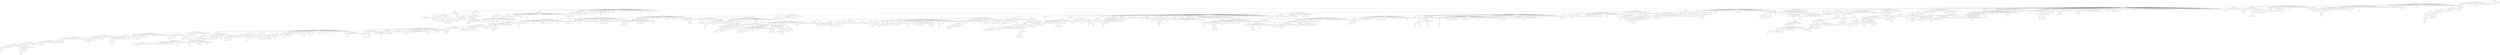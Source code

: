 strict graph "" {
	5228 -- 893;
	5228 -- 3569;
	5228 -- 5522;
	5228 -- 1415;
	5228 -- 509;
	893 -- 4608;
	893 -- 4636;
	893 -- 3653;
	893 -- 5691;
	893 -- 3951;
	893 -- 123;
	893 -- 4878;
	893 -- 5699;
	893 -- 1124;
	893 -- 1003;
	893 -- 2294;
	893 -- 4661;
	893 -- 2397;
	893 -- 4549;
	893 -- 4916;
	893 -- 4257;
	893 -- 532;
	4608 -- 1963;
	4608 -- 2128;
	4608 -- 5358;
	4608 -- 2200;
	4608 -- 4560;
	4608 -- 3823;
	4608 -- 83;
	4608 -- 750;
	4608 -- 5718;
	4608 -- 811;
	4608 -- 1044;
	4608 -- 3302;
	4608 -- 3166;
	4608 -- 5582;
	4608 -- 1463;
	4608 -- 42;
	4608 -- 1679;
	4608 -- 5340;
	4608 -- 4391;
	4608 -- 4350;
	4608 -- 1780;
	4608 -- 1718;
	4608 -- 3855;
	4608 -- 1807;
	4608 -- 1799;
	4608 -- 3205;
	4608 -- 1535;
	4608 -- 1559;
	4608 -- 612;
	4608 -- 5273;
	4608 -- 157;
	4608 -- 2678;
	4608 -- 2831;
	4608 -- 4939;
	4608 -- 44;
	4608 -- 4020;
	4608 -- 1539;
	1963 -- 5607;
	1963 -- 2409;
	1963 -- 2168;
	1963 -- 5873;
	1963 -- 3726;
	1963 -- 4538;
	1963 -- 1128;
	1963 -- 1248;
	1963 -- 2099;
	1963 -- 2922;
	1963 -- 710;
	1963 -- 2315;
	1963 -- 3906;
	1963 -- 740;
	1963 -- 939;
	1963 -- 2612;
	1963 -- 2364;
	1963 -- 2662;
	1963 -- 5235;
	1963 -- 4570;
	1963 -- 2377;
	1963 -- 436;
	1963 -- 39;
	1963 -- 5629;
	5607 -- 3259;
	5607 -- 1884;
	5607 -- 1853;
	5607 -- 2092;
	5607 -- 773;
	5607 -- 4019;
	5607 -- 5397;
	5607 -- 3265;
	5607 -- 3139;
	5607 -- 4236;
	5607 -- 2211;
	5607 -- 3618;
	5607 -- 3540;
	5607 -- 254;
	5607 -- 3900;
	5607 -- 5849;
	5607 -- 5387;
	5607 -- 1483;
	5607 -- 3317;
	5607 -- 2948;
	5607 -- 4949;
	5607 -- 3451;
	5607 -- 1866;
	5607 -- 3358;
	5607 -- 576;
	5607 -- 4797;
	5607 -- 5909;
	5607 -- 4203;
	5607 -- 133;
	5607 -- 5671;
	5607 -- 1192;
	5607 -- 140;
	5607 -- 1174;
	5607 -- 1257;
	5607 -- 3758;
	5607 -- 3185;
	5607 -- 4644;
	5607 -- 4591;
	5607 -- 5760;
	5607 -- 4589;
	5607 -- 1479;
	5607 -- 864;
	5607 -- 4272;
	5607 -- 5753;
	5607 -- 872;
	5607 -- 4677;
	5607 -- 2757;
	5607 -- 1054;
	5607 -- 4050;
	5607 -- 3611;
	5607 -- 2074;
	5607 -- 5559;
	5607 -- 170;
	5607 -- 5787;
	5607 -- 1850;
	5607 -- 3656;
	5607 -- 2945;
	5607 -- 5180;
	5607 -- 2992;
	5607 -- 5367;
	5607 -- 4673;
	5607 -- 5046;
	5607 -- 5326;
	5607 -- 3158;
	5607 -- 5207;
	5607 -- 3975;
	5607 -- 2170;
	5607 -- 4957;
	5607 -- 1022;
	5607 -- 1165;
	5607 -- 935;
	5607 -- 200;
	5607 -- 5167;
	5607 -- 2946;
	5607 -- 3892;
	5607 -- 5742;
	5607 -- 3661;
	5607 -- 7;
	5607 -- 4814;
	5607 -- 1150;
	5607 -- 4765;
	5607 -- 2876;
	5607 -- 2681;
	5607 -- 1355;
	5607 -- 3295;
	5607 -- 465;
	5607 -- 620;
	5607 -- 3046;
	5607 -- 1596;
	5607 -- 5741;
	5607 -- 5016;
	5607 -- 3427;
	5607 -- 2577;
	5607 -- 5353;
	5607 -- 5514;
	5607 -- 1438;
	5607 -- 5259;
	5607 -- 442;
	3259 -- 2491;
	3259 -- 1095;
	3259 -- 2851;
	3259 -- 5271;
	3259 -- 4622;
	3259 -- 5094;
	3259 -- 784;
	3259 -- 1902;
	3259 -- 5597;
	3259 -- 2145;
	3259 -- 5380;
	3259 -- 5657;
	3259 -- 5159;
	3259 -- 2068;
	3259 -- 821;
	3259 -- 5854;
	3259 -- 628;
	3259 -- 5008;
	3259 -- 4325;
	3259 -- 230;
	3259 -- 3685;
	3259 -- 268;
	3259 -- 1182;
	3259 -- 2859;
	3259 -- 2402;
	3259 -- 830;
	3259 -- 3522;
	3259 -- 417;
	3259 -- 429;
	3259 -- 4681;
	3259 -- 3400;
	3259 -- 3035;
	3259 -- 2035;
	3259 -- 584;
	3259 -- 236;
	3259 -- 902;
	3259 -- 5663;
	3259 -- 984;
	3259 -- 4805;
	3259 -- 1901;
	2491 -- 779;
	2491 -- 2763;
	2128 -- 2789;
	2128 -- 3245;
	2128 -- 5391;
	2128 -- 1856;
	2128 -- 4520;
	2128 -- 4098;
	2128 -- 4680;
	2128 -- 3769;
	2128 -- 5496;
	2128 -- 1923;
	2128 -- 2786;
	2128 -- 4682;
	2128 -- 5050;
	2128 -- 5886;
	2128 -- 4379;
	2128 -- 4150;
	2128 -- 4945;
	2128 -- 3911;
	2128 -- 5215;
	2128 -- 2617;
	2128 -- 1687;
	2128 -- 707;
	2128 -- 5411;
	2128 -- 4167;
	2128 -- 3119;
	2128 -- 621;
	2128 -- 3972;
	1884 -- 5121;
	1884 -- 1739;
	1884 -- 2199;
	1884 -- 787;
	1884 -- 1697;
	1884 -- 2476;
	1884 -- 20;
	1884 -- 4155;
	1884 -- 3907;
	1884 -- 5118;
	1884 -- 193;
	1884 -- 1765;
	1884 -- 1031;
	1884 -- 2024;
	1884 -- 1964;
	1884 -- 5134;
	1884 -- 3428;
	1884 -- 4913;
	1884 -- 4884;
	1884 -- 1067;
	1884 -- 5171;
	1884 -- 3974;
	1884 -- 1647;
	1884 -- 5267;
	1884 -- 1074;
	1884 -- 189;
	1884 -- 2059;
	1884 -- 3599;
	1884 -- 4773;
	1884 -- 5601;
	1884 -- 122;
	1884 -- 1266;
	1884 -- 1069;
	1884 -- 664;
	1884 -- 5749;
	1884 -- 4938;
	1884 -- 2512;
	1884 -- 1497;
	5121 -- 1109;
	5121 -- 4813;
	5121 -- 2216;
	5121 -- 1254;
	5121 -- 1281;
	5121 -- 5119;
	5121 -- 5604;
	5121 -- 4128;
	5121 -- 5460;
	5121 -- 1164;
	5121 -- 817;
	5121 -- 844;
	5121 -- 1949;
	5121 -- 4754;
	5121 -- 5773;
	1109 -- 3363;
	1109 -- 2556;
	1109 -- 3068;
	1109 -- 3767;
	1109 -- 1186;
	1109 -- 4072;
	1109 -- 2583;
	1109 -- 5911;
	1109 -- 4943;
	1109 -- 4459;
	1109 -- 4955;
	1109 -- 4288;
	1109 -- 3237;
	1109 -- 1869;
	3363 -- 1828;
	3363 -- 4368;
	3363 -- 1501;
	3363 -- 3492;
	3363 -- 5650;
	3363 -- 4540;
	3363 -- 1181;
	3363 -- 1100;
	3363 -- 619;
	3363 -- 5737;
	3363 -- 1754;
	1828 -- 1268;
	1828 -- 2146;
	1828 -- 3303;
	1828 -- 1681;
	1828 -- 4273;
	1828 -- 2991;
	1828 -- 2675;
	1828 -- 3980;
	1828 -- 4315;
	1828 -- 2433;
	1828 -- 4613;
	1828 -- 5068;
	1828 -- 4559;
	1828 -- 3850;
	1828 -- 5143;
	1828 -- 3628;
	1828 -- 370;
	1828 -- 4817;
	1828 -- 3982;
	1828 -- 375;
	1828 -- 1025;
	1828 -- 3528;
	1828 -- 4731;
	1828 -- 5300;
	1828 -- 75;
	1828 -- 3408;
	1828 -- 3459;
	1268 -- 3491;
	1268 -- 4505;
	1268 -- 2498;
	1268 -- 2239;
	1268 -- 1980;
	1268 -- 1075;
	1268 -- 2969;
	1268 -- 4647;
	1268 -- 2311;
	1268 -- 5543;
	1268 -- 3442;
	1268 -- 5274;
	1268 -- 5499;
	1268 -- 5282;
	1268 -- 2592;
	1268 -- 4643;
	1268 -- 4685;
	1268 -- 4587;
	1268 -- 4146;
	1268 -- 2511;
	1268 -- 5247;
	1268 -- 5512;
	1268 -- 3669;
	1268 -- 353;
	1268 -- 3268;
	1268 -- 4629;
	1268 -- 4413;
	1095 -- 2006;
	1095 -- 4421;
	1095 -- 5251;
	1095 -- 2226;
	1095 -- 1262;
	2006 -- 1573;
	2006 -- 3434;
	2006 -- 2307;
	2006 -- 392;
	2006 -- 956;
	1573 -- 1114;
	1114 -- 3045;
	1114 -- 5032;
	1114 -- 3731;
	1114 -- 2262;
	2556 -- 727;
	2556 -- 2800;
	2556 -- 3627;
	2556 -- 1899;
	2556 -- 2056;
	2556 -- 4085;
	2556 -- 1402;
	2556 -- 5793;
	2556 -- 4436;
	2556 -- 2295;
	2556 -- 2846;
	2556 -- 3936;
	2556 -- 1790;
	2556 -- 3983;
	2556 -- 2029;
	2556 -- 554;
	2556 -- 3137;
	2556 -- 1696;
	2556 -- 1220;
	2556 -- 2825;
	2556 -- 2209;
	2556 -- 491;
	2556 -- 4456;
	2556 -- 3664;
	2556 -- 2826;
	2556 -- 4485;
	2556 -- 1352;
	2556 -- 5162;
	2556 -- 5930;
	2556 -- 2361;
	2556 -- 1741;
	2556 -- 3350;
	2556 -- 1575;
	2556 -- 1050;
	2556 -- 5206;
	2556 -- 1695;
	2556 -- 2236;
	2556 -- 3406;
	2556 -- 618;
	2556 -- 2302;
	2556 -- 1123;
	2556 -- 1922;
	2556 -- 2134;
	2556 -- 2742;
	2556 -- 5877;
	2556 -- 2950;
	2556 -- 77;
	2556 -- 1325;
	2556 -- 3989;
	2556 -- 3493;
	2556 -- 409;
	2556 -- 1393;
	2556 -- 3365;
	2556 -- 3929;
	2556 -- 614;
	2556 -- 1598;
	2556 -- 2731;
	2556 -- 192;
	2556 -- 5096;
	2556 -- 350;
	2556 -- 5554;
	2556 -- 5263;
	2556 -- 5305;
	2556 -- 2238;
	727 -- 3763;
	727 -- 3049;
	727 -- 3407;
	727 -- 1919;
	3763 -- 1513;
	3763 -- 5292;
	3763 -- 1245;
	3763 -- 1070;
	3763 -- 277;
	3763 -- 2362;
	3763 -- 815;
	3763 -- 4219;
	3763 -- 1210;
	3763 -- 2639;
	3763 -- 3308;
	3763 -- 3502;
	3763 -- 3824;
	3763 -- 3402;
	3763 -- 4008;
	3763 -- 128;
	3763 -- 1289;
	3763 -- 501;
	1513 -- 4481;
	1513 -- 2659;
	1513 -- 712;
	4481 -- 4762;
	4481 -- 4658;
	4481 -- 2975;
	4481 -- 4352;
	4481 -- 1279;
	4481 -- 1250;
	4481 -- 1631;
	4481 -- 3359;
	4481 -- 4709;
	4481 -- 4246;
	4481 -- 4922;
	4481 -- 1994;
	4481 -- 2332;
	4481 -- 2225;
	4481 -- 4058;
	4481 -- 929;
	4481 -- 646;
	4481 -- 108;
	4481 -- 3043;
	4481 -- 5648;
	4481 -- 1064;
	4481 -- 5231;
	4762 -- 3098;
	4762 -- 1987;
	4762 -- 1000;
	4762 -- 3164;
	4762 -- 1892;
	4762 -- 4952;
	2800 -- 2683;
	2800 -- 1183;
	2683 -- 28;
	2683 -- 5053;
	2683 -- 199;
	2683 -- 1104;
	2683 -- 4341;
	2683 -- 853;
	3245 -- 1223;
	3245 -- 3352;
	3245 -- 2256;
	3245 -- 4384;
	4505 -- 3942;
	4505 -- 5255;
	4505 -- 3037;
	4505 -- 5455;
	4505 -- 729;
	4505 -- 2385;
	4505 -- 3404;
	4505 -- 1795;
	4505 -- 2139;
	4505 -- 4403;
	4505 -- 169;
	4505 -- 2646;
	4505 -- 318;
	4505 -- 4690;
	4505 -- 16;
	4505 -- 869;
	4505 -- 5937;
	4505 -- 3588;
	4505 -- 1201;
	4505 -- 2634;
	4505 -- 336;
	4505 -- 5475;
	4505 -- 4117;
	4505 -- 1158;
	3942 -- 2388;
	3942 -- 2372;
	3942 -- 5710;
	3942 -- 178;
	3942 -- 5631;
	3942 -- 4189;
	3942 -- 752;
	3942 -- 2250;
	3942 -- 2781;
	2388 -- 5403;
	2388 -- 4504;
	2388 -- 5783;
	2388 -- 652;
	2388 -- 5895;
	2388 -- 3056;
	2388 -- 3482;
	2388 -- 2961;
	2388 -- 1364;
	2388 -- 482;
	2388 -- 5673;
	2388 -- 12;
	2388 -- 3786;
	5403 -- 3596;
	5403 -- 5087;
	5403 -- 1196;
	5403 -- 2874;
	5403 -- 1020;
	5403 -- 1937;
	5403 -- 2833;
	5403 -- 3333;
	5403 -- 229;
	5403 -- 2943;
	5403 -- 3782;
	5403 -- 2784;
	1853 -- 4565;
	1853 -- 2301;
	1853 -- 4718;
	1853 -- 383;
	1853 -- 2889;
	1853 -- 2089;
	1853 -- 478;
	1853 -- 2551;
	1853 -- 4333;
	1853 -- 3080;
	1853 -- 4263;
	1853 -- 2021;
	1853 -- 3689;
	4565 -- 553;
	4565 -- 1241;
	4565 -- 5640;
	4565 -- 5361;
	4565 -- 2546;
	4565 -- 756;
	553 -- 5739;
	553 -- 397;
	5739 -- 1662;
	5739 -- 308;
	5739 -- 928;
	5739 -- 3360;
	5739 -- 2911;
	2851 -- 4603;
	2851 -- 5166;
	2851 -- 24;
	3049 -- 904;
	3049 -- 538;
	3049 -- 5480;
	3049 -- 4785;
	3049 -- 4271;
	3049 -- 2645;
	3049 -- 2194;
	3049 -- 4100;
	3049 -- 4533;
	3049 -- 670;
	904 -- 5181;
	904 -- 5918;
	904 -- 5513;
	904 -- 4615;
	904 -- 1655;
	904 -- 2389;
	5181 -- 2919;
	4813 -- 5226;
	4813 -- 5269;
	4813 -- 2285;
	4813 -- 4829;
	4813 -- 527;
	4813 -- 4222;
	4813 -- 2347;
	4813 -- 4249;
	4813 -- 2489;
	4813 -- 3222;
	4813 -- 4253;
	4813 -- 3962;
	4813 -- 2222;
	4813 -- 477;
	4813 -- 3949;
	4813 -- 5932;
	4813 -- 4446;
	4813 -- 5823;
	4813 -- 4365;
	4813 -- 871;
	4813 -- 4202;
	4813 -- 4152;
	4813 -- 4740;
	5226 -- 3314;
	5226 -- 5125;
	5226 -- 4449;
	5226 -- 2051;
	5226 -- 498;
	5226 -- 291;
	5226 -- 5498;
	5226 -- 2478;
	5226 -- 3938;
	5226 -- 1021;
	5226 -- 1583;
	5226 -- 5299;
	5226 -- 5712;
	5226 -- 4364;
	5226 -- 1118;
	5226 -- 1039;
	5226 -- 4903;
	5226 -- 4370;
	5226 -- 1221;
	5226 -- 2305;
	5226 -- 1492;
	5226 -- 658;
	5226 -- 1931;
	5226 -- 4526;
	5226 -- 1882;
	5226 -- 235;
	5226 -- 2576;
	5226 -- 3195;
	5226 -- 4753;
	5226 -- 2792;
	5226 -- 899;
	5226 -- 888;
	5226 -- 1881;
	5226 -- 2815;
	5226 -- 1742;
	5226 -- 3682;
	5226 -- 1477;
	5226 -- 1612;
	5226 -- 2722;
	5226 -- 3426;
	5226 -- 4712;
	5226 -- 300;
	5226 -- 4343;
	5226 -- 2379;
	3314 -- 3944;
	3314 -- 3018;
	3314 -- 4508;
	3314 -- 5810;
	3314 -- 1846;
	3314 -- 1507;
	3314 -- 2783;
	3314 -- 184;
	3314 -- 4165;
	3314 -- 5703;
	3314 -- 4242;
	3314 -- 4743;
	3314 -- 716;
	3314 -- 4234;
	3314 -- 5939;
	3314 -- 4232;
	3314 -- 862;
	3314 -- 3304;
	3314 -- 3600;
	3314 -- 2462;
	3314 -- 3485;
	3314 -- 3994;
	3314 -- 4855;
	3314 -- 4207;
	3314 -- 965;
	3314 -- 3613;
	3314 -- 209;
	3944 -- 2691;
	3944 -- 1331;
	3944 -- 4825;
	3944 -- 3919;
	3944 -- 4692;
	3944 -- 1694;
	3944 -- 2343;
	3944 -- 3315;
	3944 -- 3114;
	3944 -- 5694;
	3944 -- 4303;
	3944 -- 5106;
	3944 -- 2791;
	3944 -- 3044;
	3944 -- 760;
	3944 -- 5237;
	3944 -- 4129;
	3944 -- 1035;
	3944 -- 282;
	3944 -- 5287;
	3944 -- 4092;
	3944 -- 4897;
	3944 -- 4796;
	3944 -- 1388;
	3944 -- 5692;
	3944 -- 1719;
	2691 -- 578;
	2691 -- 2061;
	2691 -- 3852;
	2691 -- 2107;
	2691 -- 572;
	2691 -- 2907;
	2691 -- 5908;
	2691 -- 4697;
	2691 -- 5643;
	2691 -- 2481;
	2691 -- 5847;
	2691 -- 681;
	2691 -- 3840;
	2691 -- 1385;
	2691 -- 5887;
	2691 -- 1344;
	2691 -- 4662;
	2691 -- 2030;
	2691 -- 5342;
	2691 -- 4063;
	2691 -- 4399;
	2691 -- 1225;
	5292 -- 3834;
	5292 -- 2861;
	5292 -- 5829;
	5292 -- 4397;
	5292 -- 5757;
	5292 -- 502;
	3834 -- 114;
	3834 -- 217;
	3834 -- 4464;
	3834 -- 5354;
	3834 -- 2161;
	1245 -- 2390;
	1245 -- 1376;
	1245 -- 595;
	1245 -- 5063;
	1245 -- 4980;
	1245 -- 5138;
	1245 -- 824;
	1245 -- 208;
	1245 -- 298;
	1245 -- 5182;
	1245 -- 3541;
	1245 -- 5494;
	1245 -- 1304;
	1245 -- 1347;
	1245 -- 4602;
	1245 -- 492;
	1245 -- 1256;
	1245 -- 2259;
	1245 -- 4885;
	1245 -- 3675;
	1245 -- 2869;
	1245 -- 57;
	1245 -- 2201;
	1245 -- 3465;
	1245 -- 2745;
	1245 -- 941;
	1245 -- 1517;
	1245 -- 5724;
	1245 -- 2490;
	1245 -- 1684;
	1245 -- 245;
	1245 -- 1818;
	1245 -- 1005;
	1245 -- 4715;
	2390 -- 4269;
	2390 -- 4506;
	2390 -- 2982;
	2390 -- 1544;
	2390 -- 2005;
	2390 -- 5233;
	4636 -- 981;
	981 -- 4101;
	981 -- 851;
	981 -- 2930;
	981 -- 5022;
	4101 -- 3424;
	4101 -- 3509;
	4101 -- 2520;
	4101 -- 4052;
	4101 -- 3225;
	4101 -- 540;
	3424 -- 5294;
	3424 -- 4417;
	3424 -- 4906;
	3424 -- 987;
	3424 -- 2929;
	3424 -- 1578;
	5294 -- 1858;
	5294 -- 4756;
	1858 -- 665;
	1858 -- 2695;
	1858 -- 2804;
	4658 -- 2248;
	4658 -- 4340;
	4658 -- 3865;
	4658 -- 4554;
	4658 -- 4586;
	4658 -- 317;
	4658 -- 4367;
	4658 -- 2653;
	4658 -- 898;
	4658 -- 2023;
	4658 -- 4768;
	4658 -- 5778;
	2248 -- 2032;
	2092 -- 4593;
	2092 -- 5934;
	2092 -- 2916;
	2092 -- 4708;
	2092 -- 3578;
	2092 -- 4732;
	2092 -- 857;
	2092 -- 5302;
	2092 -- 4892;
	2092 -- 3821;
	2092 -- 3916;
	2092 -- 3172;
	2092 -- 5771;
	2092 -- 3458;
	4593 -- 2535;
	4593 -- 5928;
	2535 -- 5002;
	2535 -- 2371;
	2535 -- 4346;
	2535 -- 5336;
	2535 -- 4730;
	2535 -- 2841;
	2535 -- 334;
	2535 -- 5426;
	2535 -- 466;
	773 -- 352;
	773 -- 3162;
	773 -- 1940;
	773 -- 4648;
	773 -- 4453;
	773 -- 3362;
	773 -- 3387;
	773 -- 632;
	773 -- 4395;
	773 -- 3468;
	773 -- 2124;
	773 -- 5840;
	773 -- 1160;
	773 -- 4317;
	773 -- 2593;
	352 -- 5213;
	352 -- 978;
	352 -- 3188;
	5213 -- 2435;
	5213 -- 1482;
	5213 -- 2740;
	5213 -- 5945;
	5213 -- 2854;
	5213 -- 5365;
	2435 -- 3257;
	2435 -- 5444;
	2435 -- 3867;
	2435 -- 4461;
	2435 -- 5549;
	2435 -- 3878;
	3257 -- 3822;
	3257 -- 2381;
	3257 -- 4958;
	3257 -- 1251;
	3822 -- 423;
	3822 -- 2456;
	3822 -- 1591;
	423 -- 3262;
	423 -- 5900;
	423 -- 463;
	423 -- 5465;
	423 -- 151;
	423 -- 2393;
	423 -- 3965;
	423 -- 2269;
	3262 -- 3181;
	3262 -- 3696;
	3262 -- 1839;
	3262 -- 1313;
	3262 -- 5329;
	3262 -- 5012;
	3262 -- 1566;
	3262 -- 4328;
	5444 -- 3568;
	5444 -- 3364;
	5444 -- 3740;
	5444 -- 4997;
	5444 -- 4742;
	5444 -- 3738;
	5444 -- 480;
	5444 -- 5310;
	5444 -- 1599;
	5444 -- 1447;
	5444 -- 2720;
	3568 -- 5495;
	3568 -- 332;
	3568 -- 4184;
	3568 -- 4839;
	3568 -- 364;
	3568 -- 4260;
	3568 -- 1894;
	5495 -- 1078;
	5495 -- 3143;
	5495 -- 4312;
	5495 -- 5317;
	5495 -- 3373;
	1078 -- 1581;
	1078 -- 5681;
	1078 -- 1470;
	1078 -- 3399;
	1078 -- 3793;
	1078 -- 2944;
	1581 -- 5178;
	1581 -- 1992;
	1581 -- 3518;
	1581 -- 3285;
	1581 -- 3131;
	1581 -- 3244;
	1581 -- 5389;
	1581 -- 3754;
	1581 -- 3341;
	1581 -- 1173;
	1581 -- 5813;
	1581 -- 272;
	1581 -- 5801;
	5178 -- 1485;
	5178 -- 539;
	5178 -- 4212;
	5178 -- 1976;
	5178 -- 2384;
	1485 -- 3232;
	1485 -- 5632;
	1485 -- 2368;
	1485 -- 1405;
	1485 -- 224;
	1485 -- 4529;
	1485 -- 330;
	1485 -- 4042;
	1485 -- 4198;
	1485 -- 2516;
	1485 -- 3161;
	1485 -- 661;
	1485 -- 4133;
	1485 -- 3857;
	1485 -- 1865;
	3232 -- 5227;
	3232 -- 1015;
	3232 -- 3033;
	5227 -- 3759;
	5227 -- 1335;
	5227 -- 3766;
	3759 -- 3156;
	3627 -- 344;
	3627 -- 3531;
	3627 -- 4007;
	344 -- 2459;
	3653 -- 723;
	3596 -- 943;
	3596 -- 3709;
	3596 -- 5339;
	3596 -- 398;
	3596 -- 5433;
	3596 -- 3082;
	3596 -- 218;
	3596 -- 1506;
	3596 -- 1616;
	943 -- 1891;
	943 -- 5606;
	943 -- 3792;
	943 -- 5335;
	943 -- 3787;
	943 -- 1178;
	943 -- 2630;
	943 -- 4874;
	943 -- 1873;
	943 -- 1384;
	943 -- 2306;
	943 -- 1580;
	943 -- 747;
	943 -- 299;
	943 -- 5585;
	943 -- 3112;
	943 -- 2756;
	943 -- 310;
	943 -- 5885;
	943 -- 1006;
	943 -- 2772;
	943 -- 3207;
	943 -- 2509;
	1891 -- 2406;
	1891 -- 1413;
	1891 -- 2560;
	1891 -- 2934;
	1891 -- 204;
	1891 -- 1394;
	1891 -- 5374;
	1891 -- 1941;
	1891 -- 3697;
	1891 -- 3853;
	1891 -- 560;
	1891 -- 1561;
	1891 -- 5306;
	1891 -- 2682;
	1891 -- 4067;
	1891 -- 4049;
	1891 -- 3144;
	1891 -- 4896;
	1891 -- 5382;
	1891 -- 5947;
	1891 -- 5173;
	1891 -- 3819;
	1891 -- 3594;
	1891 -- 53;
	1891 -- 1371;
	1891 -- 5101;
	1891 -- 1900;
	1891 -- 4162;
	1891 -- 903;
	1891 -- 5711;
	1891 -- 4546;
	1891 -- 1641;
	1891 -- 4291;
	1891 -- 5123;
	1891 -- 4873;
	2406 -- 4860;
	2406 -- 1097;
	2406 -- 896;
	2406 -- 1549;
	2406 -- 2461;
	2406 -- 963;
	2406 -- 3370;
	2406 -- 2955;
	2406 -- 2673;
	2406 -- 1244;
	2406 -- 1410;
	2406 -- 1691;
	2406 -- 5709;
	4860 -- 3633;
	4860 -- 906;
	4860 -- 1040;
	4860 -- 2231;
	4860 -- 2123;
	4860 -- 3182;
	4860 -- 5562;
	4860 -- 1379;
	4860 -- 3641;
	4860 -- 4611;
	4860 -- 1323;
	4860 -- 180;
	4860 -- 1502;
	4860 -- 3251;
	4860 -- 3439;
	4860 -- 1920;
	4860 -- 2892;
	4860 -- 5392;
	4860 -- 758;
	3633 -- 3688;
	3633 -- 106;
	3633 -- 4406;
	3633 -- 3389;
	3633 -- 5472;
	3633 -- 1731;
	3633 -- 55;
	3633 -- 2664;
	3633 -- 5942;
	3633 -- 2717;
	3633 -- 4804;
	3633 -- 3147;
	3688 -- 145;
	3688 -- 1101;
	3688 -- 1434;
	3688 -- 3806;
	3688 -- 2344;
	3688 -- 2149;
	3688 -- 4858;
	3688 -- 4051;
	3688 -- 3323;
	3688 -- 3870;
	3688 -- 4416;
	3688 -- 3356;
	3688 -- 662;
	145 -- 3872;
	145 -- 2018;
	145 -- 4545;
	145 -- 559;
	145 -- 5155;
	3872 -- 1231;
	3872 -- 3177;
	3872 -- 1648;
	3872 -- 2318;
	3872 -- 1734;
	3872 -- 2336;
	3872 -- 5698;
	3872 -- 1685;
	3872 -- 4841;
	3872 -- 5727;
	3872 -- 3228;
	3872 -- 5859;
	1231 -- 5399;
	1231 -- 2677;
	1231 -- 2881;
	1231 -- 2070;
	1231 -- 940;
	1231 -- 2503;
	1231 -- 4334;
	1231 -- 4625;
	1231 -- 1606;
	1231 -- 3094;
	5399 -- 3781;
	5399 -- 3959;
	5399 -- 4240;
	5399 -- 5931;
	5399 -- 3861;
	5399 -- 5485;
	5399 -- 1819;
	5399 -- 5055;
	3781 -- 4852;
	3781 -- 2696;
	3781 -- 449;
	3781 -- 3014;
	3781 -- 263;
	4852 -- 568;
	4852 -- 4023;
	3068 -- 1706;
	3068 -- 698;
	3068 -- 2091;
	3068 -- 1540;
	3068 -- 2120;
	3068 -- 4725;
	5166 -- 325;
	5166 -- 3744;
	5166 -- 2832;
	5166 -- 3993;
	5166 -- 5875;
	5166 -- 1522;
	5166 -- 1339;
	5166 -- 5808;
	5166 -- 604;
	5166 -- 3605;
	5166 -- 5443;
	5166 -- 107;
	5166 -- 2506;
	5166 -- 3668;
	5166 -- 3301;
	5166 -- 1280;
	5166 -- 2220;
	5166 -- 439;
	5166 -- 5437;
	5166 -- 483;
	5166 -- 2284;
	5166 -- 5852;
	5166 -- 3055;
	5166 -- 2568;
	5166 -- 1096;
	5166 -- 5279;
	5166 -- 4010;
	5166 -- 4632;
	325 -- 2002;
	325 -- 479;
	325 -- 1800;
	325 -- 3152;
	325 -- 222;
	325 -- 475;
	2002 -- 3170;
	3170 -- 3864;
	3170 -- 4457;
	3170 -- 1908;
	3170 -- 4206;
	3170 -- 485;
	3170 -- 413;
	3170 -- 2040;
	3170 -- 2151;
	3170 -- 2814;
	3170 -- 5148;
	3170 -- 4556;
	3170 -- 5924;
	3170 -- 2486;
	3170 -- 5867;
	3170 -- 4482;
	3170 -- 467;
	3170 -- 2454;
	3170 -- 3564;
	3864 -- 2110;
	3864 -- 675;
	3864 -- 753;
	3864 -- 917;
	3864 -- 2603;
	3864 -- 1727;
	3864 -- 5680;
	3864 -- 1126;
	2110 -- 3461;
	2110 -- 4652;
	4368 -- 2770;
	4368 -- 2333;
	4368 -- 5245;
	4368 -- 2501;
	4368 -- 1053;
	4368 -- 5551;
	4368 -- 3134;
	2770 -- 3591;
	2770 -- 5726;
	2770 -- 1459;
	2770 -- 2867;
	2770 -- 974;
	2770 -- 2440;
	1739 -- 5775;
	1739 -- 1626;
	1739 -- 3976;
	1739 -- 4073;
	1739 -- 3328;
	1739 -- 5569;
	1739 -- 2383;
	5775 -- 312;
	5775 -- 2375;
	5775 -- 1668;
	5775 -- 2729;
	5775 -- 5800;
	5775 -- 2355;
	5775 -- 1214;
	5775 -- 4462;
	5775 -- 4579;
	5775 -- 3444;
	5775 -- 1080;
	5775 -- 679;
	5775 -- 4609;
	5775 -- 4214;
	5775 -- 3061;
	5397 -- 2768;
	5397 -- 2442;
	5397 -- 5515;
	2768 -- 5667;
	2768 -- 979;
	2768 -- 1730;
	1899 -- 2230;
	1899 -- 808;
	1899 -- 4190;
	2230 -- 4068;
	2230 -- 5779;
	2230 -- 5467;
	2230 -- 5442;
	2230 -- 4517;
	2230 -- 886;
	2230 -- 188;
	2230 -- 3034;
	2230 -- 4738;
	4068 -- 391;
	4068 -- 5556;
	4068 -- 2924;
	4068 -- 2808;
	4068 -- 2326;
	4068 -- 1474;
	4068 -- 855;
	4068 -- 4000;
	4068 -- 4186;
	4068 -- 590;
	4068 -- 2670;
	4068 -- 4787;
	4068 -- 4983;
	4068 -- 112;
	4068 -- 290;
	4068 -- 2574;
	4068 -- 1219;
	391 -- 5636;
	391 -- 1088;
	5636 -- 4250;
	5636 -- 5789;
	5636 -- 3877;
	5636 -- 1761;
	5636 -- 250;
	5636 -- 660;
	4250 -- 4961;
	4250 -- 1142;
	4250 -- 4268;
	4250 -- 3614;
	4961 -- 2281;
	4961 -- 1032;
	4961 -- 5218;
	2281 -- 4933;
	2281 -- 3723;
	2281 -- 3293;
	2281 -- 3069;
	2281 -- 4534;
	2281 -- 372;
	1070 -- 3703;
	1070 -- 1110;
	1070 -- 4475;
	1070 -- 5693;
	1070 -- 4910;
	1070 -- 2983;
	1070 -- 2465;
	1070 -- 1404;
	1070 -- 534;
	1070 -- 1628;
	1070 -- 2710;
	3703 -- 4225;
	3703 -- 5564;
	4225 -- 2762;
	4225 -- 2776;
	4225 -- 4407;
	4225 -- 219;
	4225 -- 5583;
	2762 -- 5504;
	2762 -- 2188;
	2762 -- 913;
	2762 -- 759;
	2762 -- 4383;
	2762 -- 1243;
	2762 -- 1586;
	2056 -- 3966;
	3434 -- 3429;
	3434 -- 1643;
	3434 -- 3447;
	3434 -- 5547;
	3434 -- 4145;
	3434 -- 2065;
	3434 -- 2812;
	3434 -- 5370;
	3429 -- 4275;
	3429 -- 1972;
	3429 -- 15;
	2199 -- 3956;
	2199 -- 4119;
	2199 -- 220;
	2199 -- 5471;
	2199 -- 1653;
	3956 -- 3947;
	3956 -- 4057;
	3956 -- 3032;
	3956 -- 1033;
	3956 -- 1443;
	5934 -- 1194;
	5934 -- 4532;
	1331 -- 4243;
	1331 -- 3931;
	1331 -- 2184;
	1331 -- 5593;
	1331 -- 836;
	1331 -- 3318;
	1331 -- 4901;
	1331 -- 233;
	906 -- 919;
	906 -- 2116;
	906 -- 1302;
	906 -- 5683;
	906 -- 4009;
	906 -- 5114;
	906 -- 2034;
	906 -- 2073;
	3744 -- 4598;
	3744 -- 5740;
	3744 -- 1138;
	3744 -- 4592;
	4598 -- 961;
	4825 -- 4388;
	4825 -- 5029;
	4825 -- 3411;
	4825 -- 5205;
	4825 -- 1340;
	4825 -- 1939;
	4825 -- 768;
	4825 -- 714;
	4825 -- 4741;
	4825 -- 1156;
	4388 -- 40;
	4388 -- 905;
	4388 -- 5825;
	4388 -- 2025;
	4388 -- 2187;
	4388 -- 5679;
	4388 -- 3736;
	40 -- 119;
	40 -- 3201;
	40 -- 4704;
	40 -- 5216;
	40 -- 5719;
	40 -- 2138;
	40 -- 3570;
	40 -- 1930;
	40 -- 1351;
	40 -- 3581;
	40 -- 5796;
	40 -- 5242;
	539 -- 834;
	539 -- 1829;
	539 -- 5381;
	539 -- 3235;
	539 -- 5315;
	834 -- 2850;
	834 -- 2758;
	834 -- 5303;
	3177 -- 1403;
	3177 -- 2338;
	3177 -- 951;
	1376 -- 5234;
	1376 -- 2611;
	5255 -- 5856;
	5255 -- 5337;
	5255 -- 3454;
	2375 -- 3604;
	2375 -- 2096;
	2375 -- 2122;
	2375 -- 5463;
	2375 -- 2113;
	2375 -- 2843;
	2375 -- 3625;
	1413 -- 3110;
	1413 -- 340;
	1413 -- 4121;
	1413 -- 1017;
	1413 -- 3716;
	3709 -- 14;
	3709 -- 4126;
	14 -- 5076;
	14 -- 937;
	14 -- 797;
	2975 -- 5588;
	2975 -- 5318;
	5588 -- 416;
	5588 -- 96;
	5588 -- 3717;
	5588 -- 335;
	2560 -- 469;
	2560 -- 3267;
	2560 -- 4028;
	2560 -- 4571;
	2560 -- 4937;
	469 -- 1671;
	469 -- 1238;
	469 -- 3516;
	469 -- 3745;
	469 -- 2037;
	469 -- 4987;
	469 -- 2011;
	469 -- 4924;
	469 -- 321;
	469 -- 5521;
	1671 -- 5745;
	1671 -- 4963;
	1671 -- 3500;
	1671 -- 1199;
	1671 -- 3477;
	1671 -- 926;
	1671 -- 5372;
	5745 -- 5717;
	5745 -- 1375;
	4421 -- 476;
	4421 -- 782;
	4421 -- 1537;
	476 -- 276;
	2498 -- 34;
	2409 -- 1411;
	2409 -- 4982;
	2409 -- 3586;
	2409 -- 4336;
	2409 -- 72;
	2409 -- 3987;
	2409 -- 5108;
	2409 -- 2525;
	1411 -- 2857;
	1411 -- 2580;
	5556 -- 5102;
	5556 -- 4359;
	5556 -- 3381;
	5556 -- 5826;
	5556 -- 845;
	5102 -- 1663;
	5102 -- 1916;
	5102 -- 4012;
	5102 -- 3530;
	5102 -- 4034;
	1663 -- 5314;
	1663 -- 1368;
	595 -- 1601;
	595 -- 1120;
	595 -- 4104;
	595 -- 597;
	1601 -- 2260;
	2260 -- 3676;
	3018 -- 394;
	3018 -- 1824;
	3018 -- 1004;
	3018 -- 2736;
	394 -- 2933;
	5269 -- 4964;
	5269 -- 27;
	4964 -- 1658;
	4964 -- 215;
	4964 -- 5725;
	2333 -- 3021;
	2333 -- 2067;
	2333 -- 4105;
	2333 -- 511;
	2333 -- 1276;
	2333 -- 3801;
	2333 -- 4178;
	2333 -- 4973;
	2333 -- 3440;
	2333 -- 2887;
	2333 -- 2703;
	2333 -- 3845;
	2333 -- 3093;
	3267 -- 4927;
	3267 -- 977;
	3267 -- 3606;
	3267 -- 2439;
	3267 -- 2387;
	3267 -- 1871;
	3267 -- 129;
	3267 -- 3263;
	3267 -- 5092;
	3267 -- 414;
	3267 -- 5090;
	4927 -- 3047;
	4927 -- 4360;
	4927 -- 302;
	4927 -- 2505;
	4927 -- 2245;
	4927 -- 4660;
	4927 -- 3991;
	4927 -- 2604;
	4927 -- 5834;
	2861 -- 3923;
	5829 -- 1042;
	5829 -- 780;
	5829 -- 3890;
	5829 -- 5276;
	5829 -- 2764;
	5829 -- 4574;
	5829 -- 1847;
	5793 -- 2707;
	5793 -- 551;
	5793 -- 685;
	5793 -- 5368;
	5125 -- 5570;
	5125 -- 5761;
	1241 -- 2631;
	2631 -- 1680;
	2631 -- 3777;
	787 -- 4377;
	787 -- 3837;
	787 -- 1778;
	4377 -- 3776;
	4377 -- 3497;
	4377 -- 3299;
	4377 -- 5832;
	4377 -- 1872;
	3776 -- 3610;
	3776 -- 3761;
	3776 -- 181;
	3776 -- 5670;
	5606 -- 770;
	5606 -- 996;
	5606 -- 2871;
	5606 -- 4968;
	5606 -- 2208;
	5606 -- 5587;
	5606 -- 2150;
	5606 -- 1611;
	5606 -- 3330;
	770 -- 1159;
	770 -- 1130;
	770 -- 3441;
	770 -- 4235;
	770 -- 2358;
	770 -- 3986;
	770 -- 5821;
	770 -- 2473;
	1110 -- 967;
	1110 -- 2090;
	1110 -- 415;
	2168 -- 4038;
	2168 -- 4062;
	2168 -- 4864;
	2168 -- 1141;
	2168 -- 5484;
	2168 -- 854;
	2168 -- 3939;
	2168 -- 98;
	2168 -- 2866;
	2168 -- 3084;
	780 -- 1383;
	780 -- 5190;
	5318 -- 116;
	5318 -- 2569;
	5318 -- 3508;
	5318 -- 2925;
	5318 -- 5781;
	5318 -- 5795;
	5318 -- 3011;
	5318 -- 1911;
	116 -- 2328;
	116 -- 71;
	116 -- 5139;
	116 -- 1924;
	116 -- 5555;
	116 -- 3925;
	116 -- 3433;
	116 -- 1198;
	116 -- 561;
	116 -- 2008;
	116 -- 2704;
	116 -- 5572;
	116 -- 1880;
	116 -- 4078;
	116 -- 999;
	2328 -- 5034;
	2328 -- 3198;
	2328 -- 1520;
	5034 -- 4954;
	5063 -- 4569;
	5063 -- 1090;
	2924 -- 1237;
	2924 -- 882;
	2924 -- 1427;
	2924 -- 3397;
	2924 -- 4113;
	2924 -- 2253;
	2924 -- 2788;
	4449 -- 446;
	4449 -- 125;
	1668 -- 1986;
	5358 -- 1797;
	4508 -- 2528;
	4508 -- 5320;
	4508 -- 95;
	4508 -- 644;
	4508 -- 5364;
	4508 -- 1975;
	5783 -- 1720;
	4980 -- 518;
	4980 -- 5120;
	518 -- 2414;
	2414 -- 4664;
	2832 -- 5232;
	2832 -- 1421;
	2832 -- 3622;
	2832 -- 3347;
	2832 -- 5099;
	2832 -- 3851;
	5232 -- 4840;
	5232 -- 2558;
	1643 -- 5177;
	1987 -- 1512;
	1987 -- 1353;
	1987 -- 4262;
	1987 -- 5565;
	1987 -- 1278;
	1987 -- 626;
	1987 -- 3527;
	1987 -- 3849;
	1987 -- 1810;
	1987 -- 4173;
	1142 -- 2261;
	1142 -- 5272;
	1142 -- 4476;
	1142 -- 3076;
	1142 -- 1401;
	1142 -- 2820;
	1142 -- 3349;
	1142 -- 3020;
	1142 -- 2587;
	1142 -- 1904;
	1142 -- 4021;
	1142 -- 3885;
	1142 -- 2076;
	808 -- 4977;
	808 -- 3319;
	808 -- 2718;
	808 -- 3187;
	808 -- 2204;
	4977 -- 1172;
	4977 -- 1633;
	4977 -- 212;
	4977 -- 4059;
	2371 -- 894;
	2371 -- 5621;
	2371 -- 5265;
	2371 -- 5163;
	2371 -- 5798;
	2371 -- 2127;
	5138 -- 1041;
	5138 -- 2927;
	1041 -- 5586;
	1041 -- 1378;
	1041 -- 5061;
	1041 -- 3324;
	1041 -- 316;
	824 -- 3652;
	824 -- 2121;
	824 -- 4810;
	824 -- 2463;
	824 -- 1389;
	824 -- 1868;
	208 -- 3930;
	2916 -- 337;
	2916 -- 2020;
	2916 -- 3592;
	2916 -- 3718;
	2916 -- 1429;
	2916 -- 3386;
	2916 -- 3249;
	2916 -- 569;
	1405 -- 2610;
	1405 -- 5109;
	2610 -- 3629;
	5873 -- 2063;
	5873 -- 323;
	5873 -- 4831;
	5873 -- 5548;
	5873 -- 3563;
	2063 -- 3499;
	2063 -- 3762;
	2063 -- 523;
	2063 -- 223;
	106 -- 60;
	106 -- 4970;
	106 -- 1950;
	106 -- 4066;
	106 -- 4191;
	106 -- 643;
	106 -- 4252;
	106 -- 2633;
	3139 -- 4448;
	3139 -- 4292;
	4448 -- 1657;
	4448 -- 3847;
	4448 -- 3345;
	4448 -- 3871;
	4448 -- 499;
	4448 -- 2541;
	4448 -- 4965;
	4448 -- 1883;
	4448 -- 3953;
	4448 -- 2848;
	4448 -- 2264;
	4448 -- 1300;
	4448 -- 2228;
	4448 -- 2039;
	4448 -- 2432;
	4448 -- 3587;
	4448 -- 3663;
	4448 -- 3276;
	1657 -- 3218;
	1657 -- 2613;
	1657 -- 346;
	1657 -- 4763;
	1657 -- 3253;
	1657 -- 3157;
	1657 -- 4807;
	1657 -- 5266;
	1657 -- 2744;
	1657 -- 2290;
	3218 -- 197;
	3218 -- 4479;
	3218 -- 3649;
	3218 -- 1236;
	3218 -- 19;
	3218 -- 722;
	3218 -- 253;
	3218 -- 3660;
	197 -- 3963;
	197 -- 5088;
	197 -- 4079;
	3963 -- 2062;
	3963 -- 2310;
	3963 -- 5563;
	3963 -- 1137;
	5245 -- 657;
	5245 -- 150;
	5245 -- 2451;
	5245 -- 3394;
	5245 -- 5763;
	5245 -- 4563;
	5245 -- 4229;
	5245 -- 159;
	5245 -- 2398;
	5245 -- 4032;
	5245 -- 1918;
	5245 -- 1038;
	5245 -- 1077;
	5245 -- 2356;
	5245 -- 1864;
	5245 -- 4472;
	5245 -- 1714;
	5245 -- 1451;
	5245 -- 1604;
	5245 -- 4604;
	5245 -- 2976;
	5245 -- 4149;
	5245 -- 1116;
	5245 -- 3988;
	657 -- 3008;
	657 -- 2386;
	657 -- 4169;
	657 -- 4568;
	657 -- 803;
	657 -- 777;
	657 -- 252;
	657 -- 3789;
	3008 -- 695;
	3008 -- 1677;
	3008 -- 2532;
	4236 -- 2049;
	4236 -- 3905;
	4236 -- 5091;
	4236 -- 1982;
	4236 -- 2405;
	4236 -- 2605;
	4236 -- 1983;
	4236 -- 4483;
	4236 -- 3464;
	4236 -- 4838;
	4236 -- 363;
	4236 -- 3065;
	4236 -- 1346;
	4236 -- 3269;
	4236 -- 1258;
	4236 -- 4969;
	4236 -- 3943;
	4236 -- 2868;
	2049 -- 4834;
	1097 -- 2737;
	1097 -- 2575;
	1097 -- 5168;
	1097 -- 1430;
	1097 -- 1486;
	1097 -- 1667;
	1097 -- 2095;
	1097 -- 2340;
	2737 -- 1773;
	4963 -- 2103;
	4963 -- 431;
	4963 -- 3450;
	4963 -- 2162;
	4963 -- 1059;
	4963 -- 1600;
	4963 -- 5035;
	4963 -- 3376;
	4963 -- 5186;
	2103 -- 677;
	2103 -- 3724;
	2103 -- 5535;
	2103 -- 2701;
	677 -- 806;
	677 -- 4375;
	677 -- 4432;
	677 -- 4914;
	677 -- 5441;
	677 -- 1555;
	677 -- 459;
	677 -- 5006;
	677 -- 2624;
	677 -- 345;
	677 -- 5780;
	677 -- 1464;
	677 -- 1307;
	677 -- 1024;
	806 -- 2584;
	806 -- 4296;
	806 -- 5440;
	806 -- 2621;
	806 -- 1759;
	806 -- 2973;
	806 -- 3372;
	806 -- 5322;
	2295 -- 2860;
	2295 -- 2280;
	2295 -- 2996;
	2860 -- 1617;
	2860 -- 2730;
	291 -- 1618;
	1618 -- 1736;
	1736 -- 1670;
	1736 -- 1530;
	2476 -- 583;
	2476 -- 420;
	4708 -- 4088;
	4708 -- 4080;
	4708 -- 3883;
	4708 -- 430;
	4708 -- 311;
	4708 -- 5169;
	4708 -- 2891;
	4708 -- 5828;
	4708 -- 522;
	4708 -- 908;
	4708 -- 874;
	4708 -- 5855;
	4708 -- 5244;
	4708 -- 3346;
	4708 -- 1538;
	4708 -- 2182;
	4708 -- 2494;
	4088 -- 2303;
	332 -- 1133;
	332 -- 5685;
	1133 -- 4120;
	1133 -- 4956;
	1133 -- 3410;
	1133 -- 3533;
	5856 -- 2906;
	1040 -- 1603;
	1040 -- 2185;
	1603 -- 4468;
	2846 -- 4106;
	2846 -- 1746;
	2846 -- 1652;
	2846 -- 2484;
	2846 -- 4694;
	2846 -- 3708;
	2846 -- 5462;
	4106 -- 4985;
	2934 -- 5511;
	2934 -- 4881;
	5511 -- 388;
	5511 -- 462;
	5511 -- 5526;
	5511 -- 4509;
	5511 -- 1740;
	5511 -- 1324;
	5511 -- 717;
	388 -- 889;
	388 -- 4284;
	388 -- 2115;
	388 -- 3053;
	3767 -- 2468;
	3767 -- 720;
	3767 -- 1969;
	3767 -- 3174;
	3767 -- 985;
	3767 -- 2901;
	3936 -- 64;
	3936 -- 3192;
	3936 -- 3773;
	3936 -- 1960;
	3936 -- 2391;
	3936 -- 3422;
	3936 -- 5332;
	1482 -- 3298;
	1482 -- 4751;
	1482 -- 1072;
	1482 -- 4264;
	1482 -- 2752;
	1482 -- 4326;
	4190 -- 378;
	4190 -- 4394;
	4190 -- 61;
	4190 -- 2349;
	4190 -- 1533;
	4190 -- 2999;
	4190 -- 3967;
	4190 -- 948;
	378 -- 5768;
	378 -- 5722;
	378 -- 4503;
	378 -- 4631;
	378 -- 709;
	378 -- 2747;
	378 -- 2697;
	5768 -- 5461;
	2478 -- 4835;
	2478 -- 5558;
	2478 -- 3472;
	2478 -- 1177;
	2478 -- 793;
	2478 -- 3720;
	4835 -- 4487;
	4487 -- 319;
	2729 -- 741;
	2729 -- 5023;
	2729 -- 3051;
	2729 -- 5776;
	2729 -- 3379;
	2729 -- 457;
	741 -- 2335;
	741 -- 1589;
	741 -- 5539;
	741 -- 1387;
	741 -- 2694;
	741 -- 1060;
	741 -- 2539;
	741 -- 3585;
	2335 -- 1781;
	2188 -- 3746;
	2188 -- 3512;
	2188 -- 4154;
	4346 -- 517;
	4346 -- 5400;
	4346 -- 1061;
	4346 -- 835;
	4346 -- 4578;
	4346 -- 2623;
	4346 -- 4902;
	4346 -- 2807;
	4346 -- 226;
	4346 -- 70;
	517 -- 5772;
	5772 -- 2373;
	5772 -- 3287;
	2373 -- 3036;
	2061 -- 2457;
	2061 -- 1704;
	2061 -- 4163;
	2061 -- 801;
	2061 -- 1350;
	2061 -- 5623;
	2061 -- 1296;
	2061 -- 841;
	2061 -- 3632;
	2061 -- 456;
	2061 -- 2654;
	1908 -- 4290;
	1908 -- 3979;
	782 -- 3651;
	782 -- 3684;
	782 -- 1661;
	782 -- 1874;
	782 -- 5052;
	782 -- 5857;
	782 -- 1527;
	3651 -- 3926;
	3651 -- 30;
	3651 -- 4230;
	3651 -- 4966;
	3651 -- 4450;
	3651 -- 3455;
	3926 -- 4444;
	3926 -- 600;
	3926 -- 3771;
	3926 -- 4168;
	3926 -- 1292;
	3926 -- 4139;
	4444 -- 144;
	4444 -- 3734;
	4444 -- 3670;
	4444 -- 359;
	3938 -- 1783;
	3938 -- 3948;
	3938 -- 1475;
	3938 -- 2404;
	3938 -- 3714;
	3938 -- 4951;
	3938 -- 3711;
	3938 -- 3887;
	3938 -- 1627;
	3938 -- 1418;
	3938 -- 3090;
	3938 -- 5541;
	3938 -- 3097;
	3938 -- 1556;
	3938 -- 2046;
	3938 -- 249;
	3938 -- 1750;
	3938 -- 1525;
	3938 -- 4594;
	3938 -- 5009;
	3938 -- 454;
	3938 -- 3071;
	3938 -- 1358;
	3938 -- 1532;
	3938 -- 4286;
	3938 -- 186;
	3938 -- 3597;
	3938 -- 2816;
	3938 -- 5595;
	3938 -- 1082;
	3938 -- 1996;
	2285 -- 5500;
	2285 -- 912;
	2285 -- 5915;
	2121 -- 1157;
	4080 -- 4672;
	4080 -- 2647;
	4080 -- 2154;
	4080 -- 3088;
	4080 -- 786;
	4672 -- 255;
	4672 -- 3390;
	255 -- 3642;
	255 -- 45;
	255 -- 4090;
	255 -- 68;
	255 -- 3880;
	255 -- 4192;
	851 -- 1588;
	851 -- 2954;
	1588 -- 3728;
	3162 -- 2320;
	3162 -- 5371;
	3162 -- 2997;
	3162 -- 2978;
	3162 -- 5941;
	2320 -- 3236;
	3905 -- 2164;
	3905 -- 4724;
	3905 -- 552;
	3905 -- 2966;
	2164 -- 5811;
	150 -- 5421;
	150 -- 5458;
	150 -- 3609;
	150 -- 5839;
	150 -- 1541;
	150 -- 1197;
	3569 -- 3200;
	4360 -- 4144;
	4360 -- 5871;
	4360 -- 3296;
	5895 -- 3693;
	3693 -- 5024;
	3693 -- 2665;
	3693 -- 3140;
	5024 -- 4986;
	5024 -- 3039;
	3499 -- 3467;
	3499 -- 5217;
	3467 -- 3250;
	3250 -- 2203;
	3250 -- 444;
	3250 -- 5682;
	905 -- 5531;
	905 -- 1528;
	5531 -- 29;
	224 -- 1615;
	1394 -- 4087;
	1394 -- 3311;
	1394 -- 2233;
	1394 -- 3211;
	1394 -- 4886;
	1394 -- 2044;
	1394 -- 1205;
	1394 -- 2423;
	1394 -- 2417;
	4087 -- 1322;
	3649 -- 1334;
	3649 -- 2971;
	3649 -- 2676;
	3649 -- 5594;
	3192 -- 2017;
	3618 -- 288;
	288 -- 3691;
	3037 -- 1134;
	2116 -- 3804;
	2116 -- 5175;
	2116 -- 5938;
	2116 -- 4095;
	2116 -- 2909;
	2116 -- 2205;
	2116 -- 2620;
	2116 -- 4657;
	3804 -- 3180;
	3804 -- 4510;
	3143 -- 3415;
	3143 -- 2586;
	3143 -- 2886;
	3143 -- 5112;
	3143 -- 2733;
	3415 -- 458;
	3415 -- 3438;
	3311 -- 3808;
	5094 -- 51;
	5094 -- 1925;
	5094 -- 3023;
	5094 -- 1213;
	5094 -- 5198;
	5094 -- 826;
	5094 -- 2588;
	5094 -- 4138;
	5094 -- 3215;
	5094 -- 745;
	383 -- 2050;
	4028 -- 598;
	2613 -- 5261;
	2613 -- 4441;
	2613 -- 5729;
	2613 -- 5677;
	2613 -- 789;
	2613 -- 2048;
	2613 -- 5;
	5261 -- 3419;
	5261 -- 4474;
	5261 -- 804;
	5391 -- 4309;
	5391 -- 5416;
	5391 -- 4583;
	5391 -- 2798;
	5391 -- 833;
	5391 -- 2513;
	5391 -- 5905;
	5391 -- 4946;
	5391 -- 958;
	5391 -- 1336;
	5391 -- 2313;
	5391 -- 1356;
	5391 -- 4244;
	5391 -- 668;
	5391 -- 1576;
	3983 -- 3048;
	5810 -- 1319;
	2029 -- 1776;
	254 -- 3550;
	4829 -- 2689;
	4829 -- 5197;
	4829 -- 2915;
	4829 -- 2842;
	4829 -- 3266;
	2689 -- 4075;
	720 -- 4803;
	4803 -- 4160;
	5416 -- 8;
	5416 -- 1991;
	5416 -- 4172;
	5416 -- 5113;
	1236 -- 701;
	1236 -- 1167;
	1236 -- 3557;
	1236 -- 1562;
	1236 -- 25;
	1236 -- 3548;
	1236 -- 3811;
	1236 -- 4239;
	1236 -- 464;
	1236 -- 4490;
	701 -- 1928;
	1000 -- 4633;
	1000 -- 4865;
	4417 -- 99;
	4417 -- 1926;
	4417 -- 289;
	4417 -- 1791;
	99 -- 1212;
	99 -- 631;
	99 -- 848;
	1212 -- 3901;
	1212 -- 3108;
	1212 -- 329;
	1212 -- 4618;
	3901 -- 3041;
	3901 -- 4180;
	3901 -- 313;
	4529 -- 4750;
	323 -- 5518;
	323 -- 3258;
	323 -- 2202;
	323 -- 2251;
	323 -- 708;
	323 -- 5627;
	323 -- 513;
	5518 -- 3326;
	3592 -- 4686;
	5480 -- 1029;
	5480 -- 1179;
	5480 -- 4619;
	5480 -- 3525;
	5480 -- 602;
	5480 -- 2883;
	1029 -- 921;
	1029 -- 852;
	1029 -- 3547;
	1029 -- 2571;
	921 -- 4102;
	3900 -- 4812;
	3900 -- 4585;
	3900 -- 3005;
	3900 -- 1570;
	3900 -- 2411;
	3900 -- 1232;
	3900 -- 1079;
	3900 -- 5876;
	3900 -- 4108;
	3900 -- 3109;
	3900 -- 973;
	3345 -- 2079;
	3345 -- 4930;
	1589 -- 4822;
	1589 -- 4176;
	1589 -- 5536;
	1589 -- 5898;
	1589 -- 1091;
	1589 -- 2510;
	1589 -- 2828;
	1589 -- 1547;
	5335 -- 3159;
	5335 -- 1716;
	5335 -- 5803;
	5335 -- 2941;
	3159 -- 4069;
	199 -- 966;
	199 -- 3221;
	1167 -- 5797;
	1167 -- 4471;
	1167 -- 3016;
	5900 -- 907;
	1130 -- 2114;
	2114 -- 234;
	5087 -- 1692;
	5087 -- 2098;
	5087 -- 5258;
	5087 -- 2410;
	5087 -- 1184;
	5087 -- 47;
	5087 -- 354;
	1925 -- 2777;
	1925 -- 4820;
	1925 -- 494;
	4268 -- 954;
	4268 -- 4161;
	954 -- 1348;
	1348 -- 3052;
	1348 -- 2242;
	1348 -- 2430;
	1348 -- 914;
	3052 -- 3827;
	3827 -- 1092;
	3827 -- 686;
	3827 -- 3798;
	1092 -- 1721;
	1092 -- 4783;
	1856 -- 2640;
	600 -- 5762;
	600 -- 1218;
	600 -- 1454;
	600 -- 185;
	5762 -- 80;
	5762 -- 927;
	5762 -- 3764;
	217 -- 1431;
	217 -- 5669;
	217 -- 5225;
	217 -- 1416;
	217 -- 1989;
	217 -- 5451;
	217 -- 1676;
	217 -- 473;
	217 -- 5616;
	1431 -- 3463;
	1940 -- 3423;
	485 -- 17;
	4441 -- 1076;
	4441 -- 1259;
	4441 -- 3876;
	4441 -- 2888;
	4441 -- 1519;
	4441 -- 519;
	4441 -- 4744;
	4441 -- 1161;
	4441 -- 1180;
	5440 -- 315;
	17 -- 2817;
	1704 -- 2773;
	2773 -- 5893;
	554 -- 2104;
	554 -- 4342;
	2096 -- 1129;
	1129 -- 4308;
	3303 -- 4758;
	3303 -- 2760;
	3303 -- 1272;
	3303 -- 4420;
	3303 -- 4228;
	3303 -- 1115;
	3303 -- 5704;
	3303 -- 2524;
	3697 -- 4710;
	3697 -- 1534;
	3697 -- 5659;
	3450 -- 2097;
	2097 -- 3505;
	3198 -- 3229;
	1501 -- 2221;
	1501 -- 4349;
	1501 -- 4337;
	1501 -- 783;
	1928 -- 239;
	996 -- 3145;
	996 -- 4552;
	996 -- 5338;
	2871 -- 2626;
	2871 -- 4821;
	2626 -- 2629;
	2629 -- 1542;
	2629 -- 5914;
	2948 -- 4600;
	2948 -- 2266;
	2948 -- 3334;
	2948 -- 3791;
	2948 -- 1785;
	2948 -- 3474;
	2948 -- 4125;
	2948 -- 1784;
	3787 -- 5176;
	3787 -- 141;
	3787 -- 1585;
	3787 -- 3380;
	3787 -- 5195;
	3787 -- 1043;
	3787 -- 2031;
	212 -- 5927;
	1075 -- 2547;
	1075 -- 1979;
	3137 -- 5654;
	3137 -- 624;
	3137 -- 4429;
	3137 -- 3154;
	2343 -- 4771;
	2343 -- 1409;
	2343 -- 983;
	2659 -- 4390;
	2659 -- 2283;
	2659 -- 4888;
	2659 -- 4992;
	3497 -- 2543;
	3497 -- 1011;
	2543 -- 969;
	4520 -- 4899;
	4899 -- 5290;
	1696 -- 3968;
	1696 -- 4507;
	1696 -- 3555;
	1696 -- 2479;
	3968 -- 1458;
	3968 -- 2156;
	3968 -- 3271;
	1458 -- 636;
	2386 -- 4698;
	2386 -- 1399;
	2386 -- 2003;
	2386 -- 4320;
	2386 -- 5170;
	2386 -- 5686;
	2386 -- 1448;
	5685 -- 5644;
	3557 -- 3826;
	3557 -- 3608;
	1982 -- 5288;
	4970 -- 4713;
	4970 -- 5060;
	4713 -- 3741;
	3867 -- 4300;
	784 -- 706;
	784 -- 3672;
	784 -- 4921;
	706 -- 1093;
	1475 -- 5039;
	1626 -- 742;
	742 -- 503;
	742 -- 419;
	1716 -- 89;
	1716 -- 4857;
	1716 -- 5748;
	1716 -- 3392;
	1716 -- 4894;
	83 -- 2291;
	83 -- 1909;
	83 -- 399;
	1015 -- 4044;
	1015 -- 5566;
	1015 -- 5331;
	1015 -- 1490;
	4062 -- 547;
	4062 -- 2835;
	308 -- 5473;
	5182 -- 3575;
	2740 -- 2337;
	2740 -- 585;
	2740 -- 2196;
	2740 -- 2837;
	2740 -- 2920;
	2740 -- 4893;
	2740 -- 2748;
	2337 -- 1499;
	5918 -- 1420;
	5712 -- 2813;
	5712 -- 5375;
	5712 -- 1605;
	5712 -- 1008;
	1178 -- 3809;
	3809 -- 1724;
	3809 -- 1705;
	3684 -- 870;
	3684 -- 3371;
	3684 -- 5530;
	3684 -- 2822;
	2362 -- 816;
	19 -- 2316;
	19 -- 4856;
	4864 -- 3882;
	3005 -- 739;
	739 -- 630;
	739 -- 831;
	4375 -- 4175;
	4375 -- 1768;
	4375 -- 5004;
	4375 -- 3445;
	4375 -- 3073;
	4375 -- 320;
	4375 -- 1717;
	4375 -- 4976;
	4375 -- 3127;
	4375 -- 4734;
	1128 -- 5073;
	3319 -- 2628;
	3319 -- 3868;
	3319 -- 1801;
	2628 -- 489;
	489 -- 5037;
	5565 -- 4118;
	4118 -- 396;
	4118 -- 1153;
	4118 -- 5420;
	4118 -- 931;
	4118 -- 3204;
	4118 -- 2399;
	4394 -- 5891;
	4394 -- 5933;
	889 -- 4863;
	889 -- 5646;
	889 -- 4572;
	1220 -- 593;
	593 -- 3710;
	593 -- 3904;
	593 -- 1315;
	593 -- 3091;
	593 -- 1057;
	593 -- 4706;
	593 -- 1162;
	593 -- 1953;
	593 -- 2766;
	1378 -- 702;
	4820 -- 3984;
	4820 -- 2552;
	4820 -- 4726;
	4820 -- 4434;
	896 -- 1140;
	896 -- 5204;
	896 -- 5017;
	896 -- 143;
	1140 -- 4802;
	1140 -- 799;
	4802 -- 2890;
	4802 -- 1830;
	5371 -- 3706;
	527 -- 3817;
	527 -- 2309;
	527 -- 4452;
	527 -- 5384;
	527 -- 5477;
	527 -- 5689;
	527 -- 2129;
	2825 -- 1062;
	2760 -- 1701;
	2760 -- 1392;
	2760 -- 4301;
	2760 -- 4981;
	2760 -- 1224;
	2760 -- 1822;
	2760 -- 4764;
	2760 -- 2137;
	2760 -- 3375;
	2760 -- 1912;
	2760 -- 3300;
	2760 -- 3396;
	2760 -- 3312;
	2760 -- 3559;
	2760 -- 1287;
	1528 -- 1345;
	1528 -- 1910;
	5909 -- 11;
	5909 -- 515;
	2387 -- 2734;
	2387 -- 3529;
	2387 -- 4431;
	2387 -- 4439;
	2387 -- 1103;
	5455 -- 2181;
	2569 -- 2214;
	2569 -- 3487;
	1871 -- 214;
	5139 -- 5578;
	1104 -- 2555;
	2555 -- 1844;
	2555 -- 4676;
	4176 -- 909;
	1839 -- 3079;
	1839 -- 2460;
	1839 -- 674;
	1839 -- 1779;
	1839 -- 5184;
	346 -- 5321;
	346 -- 842;
	2969 -- 2445;
	2969 -- 2341;
	2969 -- 4215;
	2969 -- 5470;
	2969 -- 2010;
	2969 -- 2527;
	2969 -- 179;
	2162 -- 3913;
	2162 -- 5702;
	2162 -- 4553;
	3913 -- 2855;
	3913 -- 4530;
	3913 -- 3995;
	3913 -- 2370;
	3913 -- 3059;
	3913 -- 1230;
	3913 -- 2408;
	3913 -- 4866;
	3913 -- 4218;
	3913 -- 781;
	2855 -- 2840;
	2840 -- 5641;
	5702 -- 3155;
	815 -- 850;
	815 -- 1489;
	2630 -- 5105;
	2630 -- 4310;
	2630 -- 4842;
	2630 -- 2119;
	2630 -- 5059;
	2630 -- 78;
	2630 -- 1019;
	2630 -- 361;
	2630 -- 1317;
	2070 -- 2485;
	2070 -- 4723;
	4219 -- 3517;
	4704 -- 1372;
	3578 -- 2680;
	5494 -- 4437;
	5494 -- 4170;
	5494 -- 190;
	5467 -- 4909;
	5467 -- 2469;
	5467 -- 923;
	5928 -- 647;
	5928 -- 5676;
	5928 -- 2980;
	5928 -- 1098;
	5928 -- 135;
	5928 -- 2585;
	1561 -- 1944;
	5306 -- 164;
	2798 -- 3072;
	2798 -- 3133;
	2798 -- 537;
	2798 -- 2471;
	3072 -- 5870;
	3072 -- 1967;
	5870 -- 5819;
	2209 -- 127;
	624 -- 743;
	624 -- 5545;
	624 -- 1504;
	624 -- 4112;
	30 -- 62;
	30 -- 591;
	30 -- 832;
	30 -- 402;
	5536 -- 3802;
	5536 -- 883;
	5536 -- 3001;
	2098 -- 818;
	2098 -- 555;
	2098 -- 4859;
	818 -- 1045;
	5693 -- 152;
	5272 -- 4630;
	5272 -- 975;
	4510 -- 2466;
	4510 -- 1010;
	4510 -- 4639;
	686 -- 4460;
	5375 -- 627;
	5375 -- 5896;
	2927 -- 3125;
	2927 -- 1897;
	2927 -- 2607;
	3447 -- 2217;
	3447 -- 5424;
	2217 -- 5203;
	5203 -- 2277;
	2682 -- 5716;
	5716 -- 3582;
	2089 -- 284;
	2089 -- 2838;
	2089 -- 1013;
	2089 -- 5889;
	2089 -- 2504;
	2089 -- 1763;
	2089 -- 1748;
	2089 -- 1689;
	2089 -- 238;
	2089 -- 4415;
	2089 -- 3753;
	2089 -- 5695;
	2089 -- 4097;
	284 -- 5817;
	2151 -- 3136;
	2151 -- 303;
	2151 -- 4774;
	2151 -- 3973;
	2151 -- 1593;
	4203 -- 616;
	4203 -- 203;
	4203 -- 1131;
	1924 -- 4347;
	1924 -- 2429;
	1924 -- 731;
	2311 -- 1558;
	979 -- 2353;
	979 -- 2244;
	979 -- 5019;
	5513 -- 1637;
	5513 -- 2823;
	598 -- 3220;
	598 -- 5309;
	598 -- 2420;
	598 -- 3141;
	598 -- 1203;
	5118 -- 2171;
	5118 -- 2987;
	3769 -- 671;
	3931 -- 3105;
	3931 -- 5327;
	3105 -- 1732;
	5458 -- 802;
	5458 -- 1495;
	5458 -- 4898;
	5458 -- 4478;
	5458 -- 4187;
	5458 -- 5246;
	5458 -- 91;
	750 -- 5137;
	750 -- 132;
	750 -- 4132;
	940 -- 575;
	575 -- 5295;
	575 -- 5639;
	575 -- 3113;
	575 -- 5253;
	575 -- 4610;
	575 -- 4369;
	575 -- 5194;
	5295 -- 2550;
	4456 -- 3884;
	4456 -- 248;
	4456 -- 5142;
	4456 -- 5144;
	4456 -- 4226;
	3884 -- 3171;
	3884 -- 37;
	3884 -- 1608;
	5825 -- 1007;
	5825 -- 778;
	5825 -- 5028;
	5825 -- 3567;
	5825 -- 3805;
	5825 -- 5153;
	5825 -- 2908;
	5825 -- 275;
	5825 -- 5080;
	5825 -- 5236;
	2214 -- 5733;
	2214 -- 5452;
	2214 -- 3655;
	3389 -- 4691;
	1250 -- 260;
	1250 -- 1755;
	4834 -- 287;
	4834 -- 5868;
	3925 -- 3832;
	1470 -- 2477;
	1470 -- 4911;
	1470 -- 5534;
	1470 -- 2407;
	1218 -- 1283;
	2826 -- 4492;
	4732 -- 4295;
	4732 -- 1764;
	4732 -- 900;
	4732 -- 953;
	4732 -- 2064;
	4732 -- 5067;
	4295 -- 5161;
	1631 -- 1229;
	1631 -- 4270;
	1229 -- 3958;
	3958 -- 1875;
	3958 -- 2014;
	3958 -- 4567;
	1875 -- 3122;
	1875 -- 3681;
	1875 -- 4854;
	1875 -- 3624;
	3122 -- 5633;
	3122 -- 3950;
	3122 -- 1788;
	3122 -- 3175;
	1347 -- 2165;
	1347 -- 3785;
	1347 -- 4238;
	1347 -- 1277;
	1347 -- 1887;
	1347 -- 1112;
	2165 -- 1148;
	2165 -- 2434;
	2233 -- 174;
	2233 -- 4984;
	2233 -- 5011;
	2233 -- 2952;
	1967 -- 2806;
	5442 -- 5596;
	5596 -- 3241;
	5748 -- 5407;
	5407 -- 4311;
	3492 -- 5316;
	3492 -- 2235;
	3492 -- 3511;
	3492 -- 5160;
	3492 -- 3909;
	3492 -- 3353;
	3492 -- 2365;
	1824 -- 1145;
	1824 -- 5720;
	1824 -- 5861;
	1145 -- 2609;
	1145 -- 1514;
	1145 -- 4778;
	2609 -- 4561;
	2184 -- 4266;
	2184 -- 565;
	2184 -- 2897;
	5938 -- 160;
	1010 -- 369;
	3315 -- 2140;
	2140 -- 703;
	2140 -- 1777;
	2140 -- 3231;
	5496 -- 2133;
	5800 -- 2192;
	604 -- 1299;
	1299 -- 3646;
	1221 -- 1965;
	1221 -- 4729;
	2586 -- 5224;
	2586 -- 1815;
	5639 -- 2453;
	5639 -- 1440;
	5639 -- 5064;
	5639 -- 360;
	2453 -- 3595;
	3595 -- 3783;
	3783 -- 406;
	5657 -- 3677;
	5657 -- 306;
	5657 -- 3662;
	5657 -- 314;
	5657 -- 1568;
	3253 -- 5851;
	2355 -- 4477;
	2355 -- 726;
	2355 -- 3264;
	2355 -- 4663;
	2355 -- 3117;
	2355 -- 875;
	2355 -- 2713;
	2355 -- 202;
	2355 -- 2401;
	2355 -- 4458;
	2355 -- 1491;
	2355 -- 4975;
	1680 -- 3612;
	1254 -- 2191;
	3976 -- 4332;
	5671 -- 3838;
	5671 -- 4890;
	3509 -- 656;
	3509 -- 2467;
	3509 -- 3471;
	3509 -- 2913;
	5543 -- 1301;
	1600 -- 4716;
	5740 -- 3226;
	1844 -- 4887;
	1844 -- 1154;
	3718 -- 3941;
	3718 -- 880;
	214 -- 2279;
	3500 -- 5752;
	3500 -- 2526;
	3500 -- 3875;
	62 -- 5086;
	5088 -- 4539;
	5088 -- 2958;
	5088 -- 666;
	5088 -- 5435;
	5088 -- 4577;
	5718 -- 2351;
	364 -- 94;
	364 -- 2458;
	364 -- 4302;
	364 -- 5862;
	364 -- 884;
	94 -- 1905;
	94 -- 1966;
	94 -- 1398;
	590 -- 1484;
	590 -- 4882;
	1484 -- 113;
	113 -- 623;
	113 -- 4111;
	113 -- 1682;
	113 -- 5366;
	2411 -- 4501;
	2411 -- 3336;
	4906 -- 1798;
	1950 -- 4978;
	1950 -- 2033;
	1950 -- 920;
	1950 -- 2847;
	4978 -- 4776;
	4810 -- 1342;
	1492 -- 385;
	5039 -- 895;
	895 -- 1037;
	1037 -- 4932;
	978 -- 4137;
	5545 -- 5735;
	5545 -- 3327;
	5735 -- 1726;
	5735 -- 3918;
	5735 -- 4722;
	132 -- 5750;
	174 -- 1812;
	174 -- 4745;
	5309 -- 4684;
	626 -- 2183;
	626 -- 2993;
	626 -- 4789;
	626 -- 1457;
	3381 -- 4211;
	4571 -- 2502;
	4397 -- 237;
	4397 -- 3261;
	4697 -- 4512;
	4697 -- 4950;
	1440 -- 4998;
	1440 -- 3992;
	140 -- 1149;
	140 -- 5560;
	140 -- 3910;
	140 -- 5132;
	140 -- 5869;
	1520 -- 2563;
	1520 -- 4833;
	1520 -- 2157;
	2605 -- 2330;
	2971 -- 2274;
	2971 -- 1802;
	4315 -- 2288;
	2288 -- 531;
	4554 -- 2299;
	1534 -- 1369;
	1079 -- 2538;
	1079 -- 4410;
	2538 -- 1253;
	2538 -- 3246;
	2538 -- 5759;
	2538 -- 4683;
	2538 -- 5208;
	1253 -- 3078;
	2018 -- 4693;
	1272 -- 4324;
	1272 -- 4670;
	2670 -- 1436;
	2670 -- 1204;
	5871 -- 947;
	5871 -- 2329;
	5522 -- 1094;
	5522 -- 1496;
	1972 -- 5786;
	4981 -- 4361;
	4981 -- 1211;
	4981 -- 5827;
	4361 -- 5291;
	4361 -- 2403;
	4361 -- 293;
	4461 -- 2282;
	2282 -- 5599;
	5499 -- 4130;
	5499 -- 3083;
	5499 -- 4656;
	5159 -- 4525;
	2259 -- 3721;
	2259 -- 3775;
	2259 -- 4991;
	4212 -- 4143;
	2266 -- 448;
	448 -- 3325;
	448 -- 3713;
	448 -- 5842;
	2187 -- 5651;
	2187 -- 4428;
	2187 -- 3495;
	2187 -- 5001;
	2187 -- 5922;
	5651 -- 1271;
	4742 -- 182;
	2489 -- 4041;
	2489 -- 5429;
	4459 -- 3106;
	3758 -- 1597;
	4878 -- 1412;
	2014 -- 1625;
	3527 -- 608;
	3527 -- 5401;
	3711 -- 3698;
	3711 -- 304;
	5216 -- 5799;
	5799 -- 2000;
	5799 -- 2081;
	2000 -- 4972;
	1873 -- 67;
	5162 -- 2714;
	5162 -- 2022;
	5162 -- 1772;
	5162 -- 1630;
	5162 -- 2723;
	5162 -- 2749;
	5162 -- 1971;
	5162 -- 2986;
	5803 -- 4216;
	5803 -- 3835;
	5803 -- 425;
	5803 -- 1640;
	880 -- 936;
	3182 -- 4760;
	3182 -- 3914;
	3182 -- 2009;
	3182 -- 3800;
	3918 -- 2523;
	710 -- 5293;
	4229 -- 4687;
	722 -- 901;
	850 -- 879;
	3890 -- 5468;
	5468 -- 715;
	5703 -- 825;
	4453 -- 5277;
	5277 -- 2418;
	2418 -- 2334;
	2334 -- 1943;
	2334 -- 840;
	5282 -- 3935;
	1138 -- 412;
	4105 -- 404;
	4503 -- 1446;
	4503 -- 4278;
	4090 -- 3702;
	2592 -- 4895;
	2592 -- 4917;
	2592 -- 437;
	2592 -- 2753;
	2592 -- 2702;
	2592 -- 5070;
	2592 -- 35;
	4895 -- 1898;
	2481 -- 2864;
	2841 -- 5359;
	1489 -- 4780;
	1489 -- 5864;
	396 -- 2824;
	396 -- 2977;
	396 -- 1119;
	2037 -- 3674;
	3674 -- 3309;
	3309 -- 1738;
	2349 -- 1511;
	5558 -- 2444;
	5558 -- 3103;
	2444 -- 4116;
	2444 -- 4627;
	2444 -- 5243;
	2444 -- 1406;
	2444 -- 2223;
	4066 -- 3814;
	1795 -- 5093;
	4303 -- 1163;
	5854 -- 1998;
	4760 -- 4638;
	4760 -- 4830;
	1495 -- 1665;
	4057 -- 2672;
	4057 -- 957;
	2420 -- 544;
	2420 -- 2210;
	544 -- 934;
	4242 -- 1217;
	2611 -- 5147;
	2835 -- 2052;
	1384 -- 1380;
	1380 -- 1870;
	2122 -- 5081;
	2122 -- 3291;
	2122 -- 2805;
	2122 -- 3694;
	5106 -- 822;
	159 -- 5769;
	4644 -- 2894;
	1931 -- 5003;
	1931 -- 2057;
	1931 -- 3692;
	1931 -- 2421;
	1931 -- 2870;
	1931 -- 4045;
	4526 -- 4823;
	4956 -- 4861;
	5623 -- 1523;
	712 -- 3928;
	712 -- 2054;
	712 -- 3313;
	3928 -- 1395;
	4743 -- 85;
	854 -- 3860;
	2361 -- 4064;
	2361 -- 2836;
	2361 -- 309;
	15 -- 2981;
	1430 -- 3160;
	1430 -- 5747;
	3160 -- 10;
	10 -- 3074;
	1627 -- 5115;
	1627 -- 2799;
	1627 -- 5524;
	1627 -- 5538;
	4987 -- 1240;
	2351 -- 265;
	2867 -- 3601;
	2867 -- 5334;
	3390 -- 3954;
	151 -- 196;
	196 -- 2173;
	1575 -- 5307;
	1217 -- 5602;
	5659 -- 1567;
	716 -- 4607;
	716 -- 1305;
	1387 -- 4299;
	1387 -- 1952;
	303 -- 1023;
	303 -- 5445;
	3108 -- 1152;
	3108 -- 4891;
	3108 -- 3997;
	3108 -- 4033;
	4049 -- 3038;
	2456 -- 603;
	2456 -- 2357;
	3059 -- 4463;
	3059 -- 3937;
	4552 -- 3003;
	864 -- 2809;
	1281 -- 1832;
	853 -- 4799;
	853 -- 1572;
	1050 -- 763;
	763 -- 5350;
	5876 -- 2117;
	2505 -- 4792;
	1679 -- 1973;
	4955 -- 1444;
	4955 -- 2545;
	3360 -- 5298;
	3840 -- 4435;
	3840 -- 3031;
	3840 -- 1843;
	2854 -- 5820;
	3264 -- 5196;
	3264 -- 5866;
	3264 -- 691;
	3264 -- 946;
	437 -- 5131;
	437 -- 4836;
	437 -- 3795;
	2576 -- 1569;
	2576 -- 1554;
	2576 -- 3058;
	3465 -- 1246;
	4253 -- 549;
	5008 -- 2293;
	5008 -- 3902;
	4042 -- 1590;
	4042 -- 4398;
	5452 -- 4135;
	5452 -- 2243;
	5050 -- 911;
	911 -- 5262;
	3518 -- 3028;
	3518 -- 2936;
	3641 -- 4674;
	1296 -- 3354;
	3354 -- 4156;
	4156 -- 4171;
	4156 -- 5846;
	4156 -- 562;
	4108 -- 2537;
	4108 -- 653;
	317 -- 5838;
	4698 -- 3712;
	4698 -- 3999;
	3712 -- 2988;
	2988 -- 3704;
	1124 -- 1357;
	4272 -- 2292;
	4670 -- 4402;
	523 -- 1426;
	523 -- 4412;
	3195 -- 693;
	4568 -- 1494;
	1761 -- 1465;
	1761 -- 3552;
	3681 -- 355;
	3681 -- 1260;
	4709 -- 5136;
	4709 -- 1929;
	4709 -- 3029;
	4946 -- 4409;
	4230 -- 1321;
	2646 -- 2606;
	3258 -- 131;
	5028 -- 285;
	5028 -- 3841;
	5028 -- 2159;
	1695 -- 4990;
	1695 -- 2548;
	5851 -- 2028;
	5851 -- 566;
	3662 -- 3066;
	4677 -- 3584;
	4677 -- 5503;
	4677 -- 5865;
	3032 -- 2047;
	4937 -- 1290;
	4631 -- 5250;
	2906 -- 386;
	3736 -- 3732;
	3736 -- 4811;
	3736 -- 4255;
	3736 -- 4385;
	5382 -- 256;
	5382 -- 295;
	2236 -- 56;
	1832 -- 4147;
	4145 -- 813;
	4145 -- 805;
	4145 -- 3190;
	813 -- 4944;
	3505 -- 791;
	3003 -- 2989;
	4104 -- 5830;
	4104 -- 4331;
	1213 -- 4739;
	1213 -- 4366;
	3798 -- 4089;
	1788 -- 3111;
	1788 -- 1242;
	1054 -- 243;
	318 -- 2508;
	963 -- 5844;
	420 -- 5815;
	4180 -- 4761;
	4761 -- 995;
	4761 -- 3602;
	995 -- 1518;
	4690 -- 5767;
	5420 -- 4027;
	5420 -- 3844;
	5112 -- 4678;
	250 -- 3107;
	250 -- 688;
	250 -- 43;
	5549 -- 4199;
	5549 -- 136;
	5549 -- 5630;
	4199 -- 3636;
	4199 -- 3765;
	16 -- 580;
	3334 -- 4422;
	4619 -- 4455;
	1077 -- 3701;
	3701 -- 526;
	5258 -- 283;
	5258 -- 2918;
	5258 -- 4004;
	937 -- 23;
	3410 -- 3755;
	2718 -- 1609;
	5331 -- 4305;
	2046 -- 4634;
	2046 -- 1151;
	2046 -- 4784;
	3575 -- 5405;
	2081 -- 3725;
	3112 -- 1471;
	1003 -- 1636;
	4431 -- 1049;
	4431 -- 1382;
	1049 -- 2608;
	5198 -- 5432;
	1966 -- 103;
	1966 -- 5474;
	1773 -- 1284;
	674 -- 2651;
	674 -- 3616;
	4337 -- 1303;
	4337 -- 1766;
	3246 -- 2166;
	2166 -- 3932;
	2166 -- 5506;
	2166 -- 2163;
	3932 -- 3132;
	875 -- 1582;
	616 -- 5048;
	616 -- 4626;
	618 -- 5248;
	4626 -- 3248;
	1404 -- 1274;
	3878 -- 5894;
	1748 -- 3466;
	1748 -- 2470;
	1748 -- 2441;
	1748 -- 4808;
	1748 -- 3199;
	1446 -- 4920;
	4059 -- 124;
	1919 -- 3730;
	4300 -- 5188;
	5819 -- 4323;
	1912 -- 2949;
	3567 -- 3846;
	1670 -- 1065;
	1670 -- 4077;
	1065 -- 1737;
	1737 -- 3163;
	2124 -- 2436;
	2124 -- 2135;
	2745 -- 4872;
	4012 -- 390;
	2888 -- 5275;
	666 -- 5404;
	1123 -- 4720;
	1864 -- 5505;
	1864 -- 1678;
	2511 -- 1417;
	1057 -- 3054;
	3379 -- 4307;
	3849 -- 5591;
	2552 -- 2111;
	783 -- 4259;
	5512 -- 2990;
	2870 -- 3558;
	34 -- 1889;
	34 -- 4974;
	1530 -- 3473;
	3473 -- 2875;
	3296 -- 1841;
	1979 -- 3168;
	1517 -- 5542;
	2134 -- 2614;
	2244 -- 4849;
	3444 -- 1102;
	3444 -- 5214;
	1779 -- 294;
	1605 -- 1343;
	3555 -- 3960;
	3555 -- 3985;
	3438 -- 1480;
	1740 -- 474;
	1740 -- 4948;
	1067 -- 4316;
	619 -- 4801;
	1385 -- 1206;
	3300 -- 2342;
	3300 -- 1803;
	3300 -- 910;
	5927 -- 795;
	5563 -- 3383;
	5563 -- 1125;
	5011 -- 6;
	1630 -- 5590;
	1630 -- 167;
	3001 -- 1767;
	3001 -- 1391;
	5937 -- 3148;
	826 -- 3803;
	826 -- 3252;
	826 -- 1833;
	768 -- 2419;
	5846 -- 1710;
	5846 -- 4752;
	740 -- 3321;
	1091 -- 5065;
	459 -- 4123;
	5243 -- 5481;
	561 -- 3022;
	5885 -- 2367;
	5885 -- 5592;
	5885 -- 3024;
	568 -- 4862;
	5781 -- 403;
	5781 -- 1660;
	5781 -- 696;
	5781 -- 1390;
	5781 -- 5355;
	4872 -- 2012;
	4238 -- 3583;
	4238 -- 2296;
	454 -- 4345;
	5548 -- 5311;
	5548 -- 5438;
	3570 -- 490;
	490 -- 1672;
	3628 -- 4757;
	3628 -- 4788;
	3819 -- 4348;
	3819 -- 2167;
	3949 -- 4793;
	679 -- 3219;
	1300 -- 1030;
	3655 -- 5723;
	562 -- 3562;
	223 -- 241;
	3803 -- 5030;
	1742 -- 2637;
	3775 -- 2366;
	3775 -- 3242;
	3775 -- 1693;
	392 -- 3635;
	5470 -- 348;
	4756 -- 421;
	1184 -- 4522;
	1184 -- 5423;
	3974 -- 3862;
	1451 -- 1978;
	3824 -- 655;
	1325 -- 634;
	1325 -- 3658;
	634 -- 5622;
	409 -- 4124;
	4656 -- 1121;
	1390 -- 4499;
	2012 -- 1849;
	5265 -- 328;
	3765 -- 2240;
	3765 -- 637;
	474 -- 4518;
	1277 -- 915;
	345 -- 798;
	5170 -- 4036;
	4920 -- 270;
	4920 -- 1789;
	4218 -- 2273;
	2391 -- 3233;
	1676 -- 3727;
	929 -- 4650;
	2574 -- 2862;
	646 -- 5347;
	5463 -- 3523;
	2039 -- 2953;
	5924 -- 4550;
	5303 -- 2536;
	5303 -- 5770;
	3078 -- 2693;
	7 -- 2177;
	965 -- 5083;
	3215 -- 500;
	4342 -- 4642;
	4342 -- 4182;
	3857 -- 2148;
	3048 -- 1809;
	375 -- 2424;
	375 -- 4679;
	5616 -- 2369;
	4921 -- 117;
	354 -- 2970;
	1777 -- 5707;
	1203 -- 4536;
	2634 -- 2724;
	3841 -- 2130;
	2546 -- 1363;
	5670 -- 5296;
	5868 -- 2224;
	871 -- 5520;
	1409 -- 3331;
	2943 -- 669;
	2943 -- 3506;
	5481 -- 1796;
	3563 -- 4844;
	3563 -- 401;
	4844 -- 617;
	2710 -- 2853;
	1809 -- 5256;
	467 -- 3579;
	926 -- 2849;
	2064 -- 3414;
	4100 -- 13;
	1410 -- 3213;
	1410 -- 5850;
	3035 -- 3879;
	2822 -- 5425;
	2822 -- 2968;
	2822 -- 4201;
	2822 -- 2540;
	2784 -- 949;
	5334 -- 3255;
	5334 -- 705;
	4841 -- 2893;
	2693 -- 497;
	526 -- 271;
	1156 -- 5025;
	2034 -- 368;
	1457 -- 130;
	3242 -- 1360;
	5184 -- 5571;
	948 -- 1226;
	798 -- 2483;
	2654 -- 629;
}
